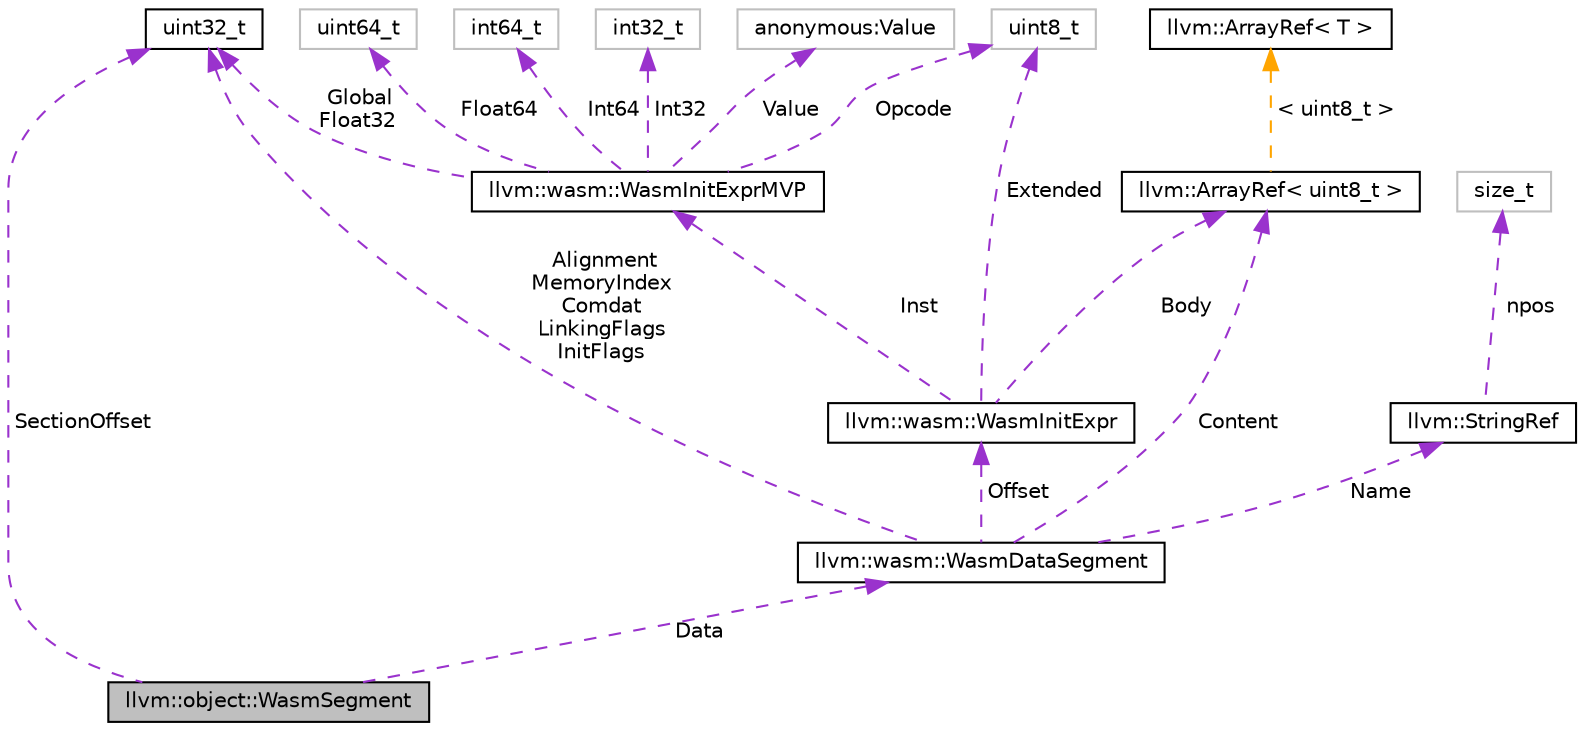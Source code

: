 digraph "llvm::object::WasmSegment"
{
 // LATEX_PDF_SIZE
  bgcolor="transparent";
  edge [fontname="Helvetica",fontsize="10",labelfontname="Helvetica",labelfontsize="10"];
  node [fontname="Helvetica",fontsize="10",shape=record];
  Node1 [label="llvm::object::WasmSegment",height=0.2,width=0.4,color="black", fillcolor="grey75", style="filled", fontcolor="black",tooltip=" "];
  Node2 -> Node1 [dir="back",color="darkorchid3",fontsize="10",style="dashed",label=" Data" ,fontname="Helvetica"];
  Node2 [label="llvm::wasm::WasmDataSegment",height=0.2,width=0.4,color="black",URL="$structllvm_1_1wasm_1_1WasmDataSegment.html",tooltip=" "];
  Node3 -> Node2 [dir="back",color="darkorchid3",fontsize="10",style="dashed",label=" Alignment\nMemoryIndex\nComdat\nLinkingFlags\nInitFlags" ,fontname="Helvetica"];
  Node3 [label="uint32_t",height=0.2,width=0.4,color="black",URL="$classuint32__t.html",tooltip=" "];
  Node4 -> Node2 [dir="back",color="darkorchid3",fontsize="10",style="dashed",label=" Offset" ,fontname="Helvetica"];
  Node4 [label="llvm::wasm::WasmInitExpr",height=0.2,width=0.4,color="black",URL="$structllvm_1_1wasm_1_1WasmInitExpr.html",tooltip=" "];
  Node5 -> Node4 [dir="back",color="darkorchid3",fontsize="10",style="dashed",label=" Inst" ,fontname="Helvetica"];
  Node5 [label="llvm::wasm::WasmInitExprMVP",height=0.2,width=0.4,color="black",URL="$structllvm_1_1wasm_1_1WasmInitExprMVP.html",tooltip=" "];
  Node6 -> Node5 [dir="back",color="darkorchid3",fontsize="10",style="dashed",label=" Float64" ,fontname="Helvetica"];
  Node6 [label="uint64_t",height=0.2,width=0.4,color="grey75",tooltip=" "];
  Node7 -> Node5 [dir="back",color="darkorchid3",fontsize="10",style="dashed",label=" Int64" ,fontname="Helvetica"];
  Node7 [label="int64_t",height=0.2,width=0.4,color="grey75",tooltip=" "];
  Node8 -> Node5 [dir="back",color="darkorchid3",fontsize="10",style="dashed",label=" Int32" ,fontname="Helvetica"];
  Node8 [label="int32_t",height=0.2,width=0.4,color="grey75",tooltip=" "];
  Node3 -> Node5 [dir="back",color="darkorchid3",fontsize="10",style="dashed",label=" Global\nFloat32" ,fontname="Helvetica"];
  Node9 -> Node5 [dir="back",color="darkorchid3",fontsize="10",style="dashed",label=" Opcode" ,fontname="Helvetica"];
  Node9 [label="uint8_t",height=0.2,width=0.4,color="grey75",tooltip=" "];
  Node10 -> Node5 [dir="back",color="darkorchid3",fontsize="10",style="dashed",label=" Value" ,fontname="Helvetica"];
  Node10 [label="anonymous:Value",height=0.2,width=0.4,color="grey75",tooltip=" "];
  Node9 -> Node4 [dir="back",color="darkorchid3",fontsize="10",style="dashed",label=" Extended" ,fontname="Helvetica"];
  Node11 -> Node4 [dir="back",color="darkorchid3",fontsize="10",style="dashed",label=" Body" ,fontname="Helvetica"];
  Node11 [label="llvm::ArrayRef\< uint8_t \>",height=0.2,width=0.4,color="black",URL="$classllvm_1_1ArrayRef.html",tooltip=" "];
  Node12 -> Node11 [dir="back",color="orange",fontsize="10",style="dashed",label=" \< uint8_t \>" ,fontname="Helvetica"];
  Node12 [label="llvm::ArrayRef\< T \>",height=0.2,width=0.4,color="black",URL="$classllvm_1_1ArrayRef.html",tooltip="ArrayRef - Represent a constant reference to an array (0 or more elements consecutively in memory),..."];
  Node11 -> Node2 [dir="back",color="darkorchid3",fontsize="10",style="dashed",label=" Content" ,fontname="Helvetica"];
  Node13 -> Node2 [dir="back",color="darkorchid3",fontsize="10",style="dashed",label=" Name" ,fontname="Helvetica"];
  Node13 [label="llvm::StringRef",height=0.2,width=0.4,color="black",URL="$classllvm_1_1StringRef.html",tooltip="StringRef - Represent a constant reference to a string, i.e."];
  Node14 -> Node13 [dir="back",color="darkorchid3",fontsize="10",style="dashed",label=" npos" ,fontname="Helvetica"];
  Node14 [label="size_t",height=0.2,width=0.4,color="grey75",tooltip=" "];
  Node3 -> Node1 [dir="back",color="darkorchid3",fontsize="10",style="dashed",label=" SectionOffset" ,fontname="Helvetica"];
}
